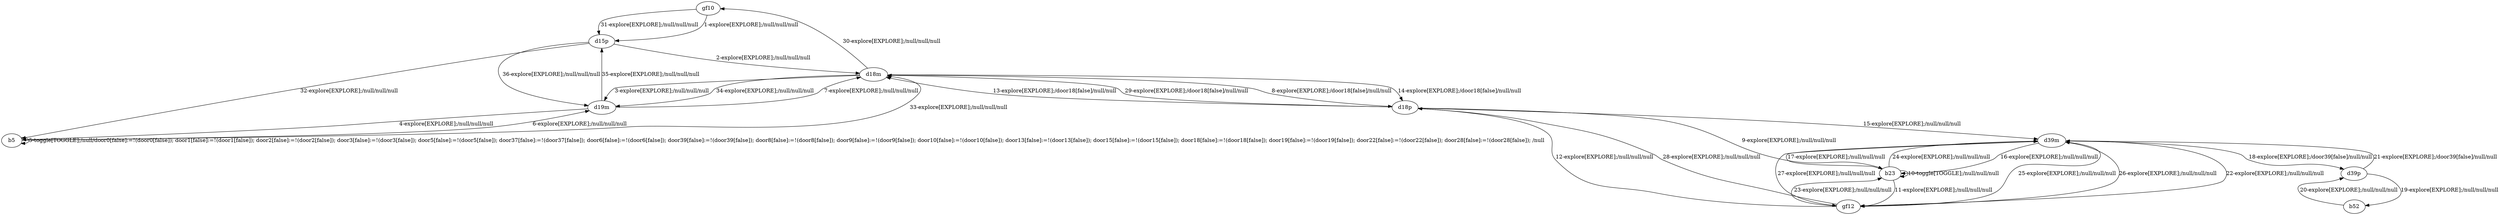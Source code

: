 # Total number of goals covered by this test: 4
# d39p --> b52
# b52 --> d39p
# d39p --> d39m
# d39m --> d39p

digraph g {
"gf10" -> "d15p" [label = "1-explore[EXPLORE];/null/null/null"];
"d15p" -> "d18m" [label = "2-explore[EXPLORE];/null/null/null"];
"d18m" -> "d19m" [label = "3-explore[EXPLORE];/null/null/null"];
"d19m" -> "b5" [label = "4-explore[EXPLORE];/null/null/null"];
"b5" -> "b5" [label = "5-toggle[TOGGLE];/null/door0[false]:=!(door0[false]); door1[false]:=!(door1[false]); door2[false]:=!(door2[false]); door3[false]:=!(door3[false]); door5[false]:=!(door5[false]); door37[false]:=!(door37[false]); door6[false]:=!(door6[false]); door39[false]:=!(door39[false]); door8[false]:=!(door8[false]); door9[false]:=!(door9[false]); door10[false]:=!(door10[false]); door13[false]:=!(door13[false]); door15[false]:=!(door15[false]); door18[false]:=!(door18[false]); door19[false]:=!(door19[false]); door22[false]:=!(door22[false]); door28[false]:=!(door28[false]); /null"];
"b5" -> "d19m" [label = "6-explore[EXPLORE];/null/null/null"];
"d19m" -> "d18m" [label = "7-explore[EXPLORE];/null/null/null"];
"d18m" -> "d18p" [label = "8-explore[EXPLORE];/door18[false]/null/null"];
"d18p" -> "b23" [label = "9-explore[EXPLORE];/null/null/null"];
"b23" -> "b23" [label = "10-toggle[TOGGLE];/null/null/null"];
"b23" -> "gf12" [label = "11-explore[EXPLORE];/null/null/null"];
"gf12" -> "d18p" [label = "12-explore[EXPLORE];/null/null/null"];
"d18p" -> "d18m" [label = "13-explore[EXPLORE];/door18[false]/null/null"];
"d18m" -> "d18p" [label = "14-explore[EXPLORE];/door18[false]/null/null"];
"d18p" -> "d39m" [label = "15-explore[EXPLORE];/null/null/null"];
"d39m" -> "b23" [label = "16-explore[EXPLORE];/null/null/null"];
"b23" -> "d39m" [label = "17-explore[EXPLORE];/null/null/null"];
"d39m" -> "d39p" [label = "18-explore[EXPLORE];/door39[false]/null/null"];
"d39p" -> "b52" [label = "19-explore[EXPLORE];/null/null/null"];
"b52" -> "d39p" [label = "20-explore[EXPLORE];/null/null/null"];
"d39p" -> "d39m" [label = "21-explore[EXPLORE];/door39[false]/null/null"];
"d39m" -> "gf12" [label = "22-explore[EXPLORE];/null/null/null"];
"gf12" -> "b23" [label = "23-explore[EXPLORE];/null/null/null"];
"b23" -> "d39m" [label = "24-explore[EXPLORE];/null/null/null"];
"d39m" -> "gf12" [label = "25-explore[EXPLORE];/null/null/null"];
"gf12" -> "d39m" [label = "26-explore[EXPLORE];/null/null/null"];
"d39m" -> "gf12" [label = "27-explore[EXPLORE];/null/null/null"];
"gf12" -> "d18p" [label = "28-explore[EXPLORE];/null/null/null"];
"d18p" -> "d18m" [label = "29-explore[EXPLORE];/door18[false]/null/null"];
"d18m" -> "gf10" [label = "30-explore[EXPLORE];/null/null/null"];
"gf10" -> "d15p" [label = "31-explore[EXPLORE];/null/null/null"];
"d15p" -> "b5" [label = "32-explore[EXPLORE];/null/null/null"];
"b5" -> "d18m" [label = "33-explore[EXPLORE];/null/null/null"];
"d18m" -> "d19m" [label = "34-explore[EXPLORE];/null/null/null"];
"d19m" -> "d15p" [label = "35-explore[EXPLORE];/null/null/null"];
"d15p" -> "d19m" [label = "36-explore[EXPLORE];/null/null/null"];
}